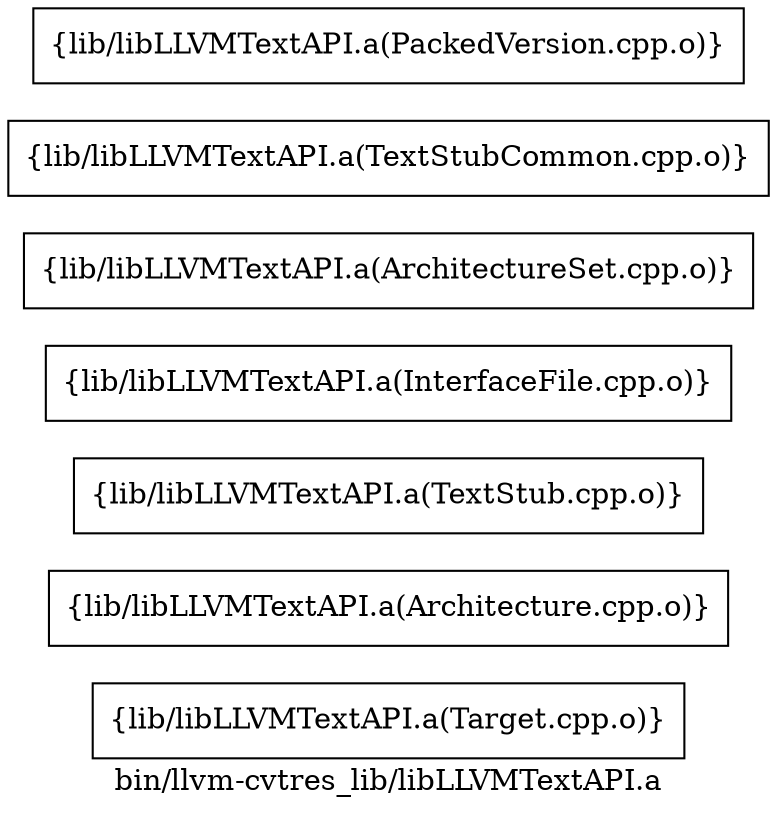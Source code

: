 digraph "bin/llvm-cvtres_lib/libLLVMTextAPI.a" {
	label="bin/llvm-cvtres_lib/libLLVMTextAPI.a";
	rankdir=LR;

	Node0x5557162b3f28 [shape=record,shape=box,group=0,label="{lib/libLLVMTextAPI.a(Target.cpp.o)}"];
	Node0x5557162b37f8 [shape=record,shape=box,group=0,label="{lib/libLLVMTextAPI.a(Architecture.cpp.o)}"];
	Node0x5557162b1f98 [shape=record,shape=box,group=0,label="{lib/libLLVMTextAPI.a(TextStub.cpp.o)}"];
	Node0x5557162b2678 [shape=record,shape=box,group=0,label="{lib/libLLVMTextAPI.a(InterfaceFile.cpp.o)}"];
	Node0x5557162b2948 [shape=record,shape=box,group=0,label="{lib/libLLVMTextAPI.a(ArchitectureSet.cpp.o)}"];
	Node0x5557162b38e8 [shape=record,shape=box,group=0,label="{lib/libLLVMTextAPI.a(TextStubCommon.cpp.o)}"];
	Node0x5557162b3848 [shape=record,shape=box,group=0,label="{lib/libLLVMTextAPI.a(PackedVersion.cpp.o)}"];
}
